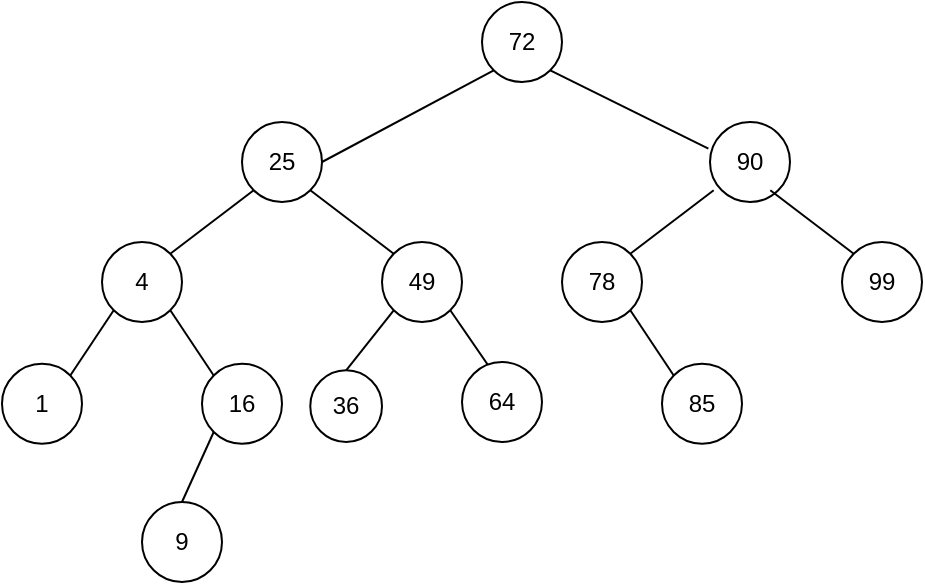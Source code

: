 <mxfile version="17.4.4" type="github">
  <diagram id="C5RBs43oDa-KdzZeNtuy" name="Page-1">
    <mxGraphModel dx="782" dy="436" grid="1" gridSize="10" guides="1" tooltips="1" connect="1" arrows="1" fold="1" page="1" pageScale="1" pageWidth="827" pageHeight="1169" math="0" shadow="0">
      <root>
        <mxCell id="WIyWlLk6GJQsqaUBKTNV-0" />
        <mxCell id="WIyWlLk6GJQsqaUBKTNV-1" parent="WIyWlLk6GJQsqaUBKTNV-0" />
        <mxCell id="HeqIuPr3Y-0YT7M4rxFN-6" style="edgeStyle=orthogonalEdgeStyle;rounded=0;orthogonalLoop=1;jettySize=auto;html=1;exitX=0;exitY=1;exitDx=0;exitDy=0;" edge="1" parent="WIyWlLk6GJQsqaUBKTNV-1" source="HeqIuPr3Y-0YT7M4rxFN-0">
          <mxGeometry relative="1" as="geometry">
            <mxPoint x="286" y="114" as="targetPoint" />
          </mxGeometry>
        </mxCell>
        <mxCell id="HeqIuPr3Y-0YT7M4rxFN-9" style="orthogonalLoop=1;jettySize=auto;html=1;exitX=1;exitY=1;exitDx=0;exitDy=0;entryX=-0.02;entryY=0.333;entryDx=0;entryDy=0;rounded=0;endArrow=none;endFill=0;strokeColor=default;entryPerimeter=0;" edge="1" parent="WIyWlLk6GJQsqaUBKTNV-1" source="HeqIuPr3Y-0YT7M4rxFN-0" target="HeqIuPr3Y-0YT7M4rxFN-33">
          <mxGeometry relative="1" as="geometry">
            <mxPoint x="400" y="160" as="targetPoint" />
          </mxGeometry>
        </mxCell>
        <mxCell id="HeqIuPr3Y-0YT7M4rxFN-0" value="72" style="ellipse;whiteSpace=wrap;html=1;aspect=fixed;" vertex="1" parent="WIyWlLk6GJQsqaUBKTNV-1">
          <mxGeometry x="280" y="80" width="40" height="40" as="geometry" />
        </mxCell>
        <mxCell id="HeqIuPr3Y-0YT7M4rxFN-3" value="25" style="ellipse;whiteSpace=wrap;html=1;aspect=fixed;" vertex="1" parent="WIyWlLk6GJQsqaUBKTNV-1">
          <mxGeometry x="160" y="140" width="40" height="40" as="geometry" />
        </mxCell>
        <mxCell id="HeqIuPr3Y-0YT7M4rxFN-7" value="" style="endArrow=none;html=1;rounded=0;exitX=1;exitY=0.5;exitDx=0;exitDy=0;entryX=0;entryY=1;entryDx=0;entryDy=0;" edge="1" parent="WIyWlLk6GJQsqaUBKTNV-1" source="HeqIuPr3Y-0YT7M4rxFN-3" target="HeqIuPr3Y-0YT7M4rxFN-0">
          <mxGeometry width="50" height="50" relative="1" as="geometry">
            <mxPoint x="380" y="230" as="sourcePoint" />
            <mxPoint x="430" y="180" as="targetPoint" />
          </mxGeometry>
        </mxCell>
        <mxCell id="HeqIuPr3Y-0YT7M4rxFN-13" style="edgeStyle=orthogonalEdgeStyle;rounded=0;orthogonalLoop=1;jettySize=auto;html=1;exitX=0;exitY=1;exitDx=0;exitDy=0;" edge="1" parent="WIyWlLk6GJQsqaUBKTNV-1">
          <mxGeometry relative="1" as="geometry">
            <mxPoint x="166" y="174" as="targetPoint" />
            <mxPoint x="165.858" y="174.142" as="sourcePoint" />
          </mxGeometry>
        </mxCell>
        <mxCell id="HeqIuPr3Y-0YT7M4rxFN-14" style="orthogonalLoop=1;jettySize=auto;html=1;exitX=1;exitY=1;exitDx=0;exitDy=0;entryX=0;entryY=0;entryDx=0;entryDy=0;rounded=0;endArrow=none;endFill=0;strokeColor=default;" edge="1" parent="WIyWlLk6GJQsqaUBKTNV-1" target="HeqIuPr3Y-0YT7M4rxFN-18">
          <mxGeometry relative="1" as="geometry">
            <mxPoint x="194.142" y="174.142" as="sourcePoint" />
          </mxGeometry>
        </mxCell>
        <mxCell id="HeqIuPr3Y-0YT7M4rxFN-16" value="4" style="ellipse;whiteSpace=wrap;html=1;aspect=fixed;" vertex="1" parent="WIyWlLk6GJQsqaUBKTNV-1">
          <mxGeometry x="90" y="200" width="40" height="40" as="geometry" />
        </mxCell>
        <mxCell id="HeqIuPr3Y-0YT7M4rxFN-17" value="" style="endArrow=none;html=1;rounded=0;exitX=1;exitY=0;exitDx=0;exitDy=0;entryX=0;entryY=1;entryDx=0;entryDy=0;" edge="1" parent="WIyWlLk6GJQsqaUBKTNV-1" source="HeqIuPr3Y-0YT7M4rxFN-16">
          <mxGeometry width="50" height="50" relative="1" as="geometry">
            <mxPoint x="260" y="290" as="sourcePoint" />
            <mxPoint x="165.858" y="174.142" as="targetPoint" />
          </mxGeometry>
        </mxCell>
        <mxCell id="HeqIuPr3Y-0YT7M4rxFN-18" value="49" style="ellipse;whiteSpace=wrap;html=1;aspect=fixed;" vertex="1" parent="WIyWlLk6GJQsqaUBKTNV-1">
          <mxGeometry x="230" y="200" width="40" height="40" as="geometry" />
        </mxCell>
        <mxCell id="HeqIuPr3Y-0YT7M4rxFN-19" style="orthogonalLoop=1;jettySize=auto;html=1;entryX=0;entryY=0;entryDx=0;entryDy=0;rounded=0;endArrow=none;endFill=0;strokeColor=default;exitX=1;exitY=1;exitDx=0;exitDy=0;" edge="1" parent="WIyWlLk6GJQsqaUBKTNV-1" target="HeqIuPr3Y-0YT7M4rxFN-22" source="HeqIuPr3Y-0YT7M4rxFN-16">
          <mxGeometry relative="1" as="geometry">
            <mxPoint x="124" y="230" as="sourcePoint" />
          </mxGeometry>
        </mxCell>
        <mxCell id="HeqIuPr3Y-0YT7M4rxFN-20" value="1" style="ellipse;whiteSpace=wrap;html=1;aspect=fixed;" vertex="1" parent="WIyWlLk6GJQsqaUBKTNV-1">
          <mxGeometry x="40" y="260.86" width="40" height="40" as="geometry" />
        </mxCell>
        <mxCell id="HeqIuPr3Y-0YT7M4rxFN-21" value="" style="endArrow=none;html=1;rounded=0;exitX=1;exitY=0;exitDx=0;exitDy=0;entryX=0;entryY=1;entryDx=0;entryDy=0;" edge="1" parent="WIyWlLk6GJQsqaUBKTNV-1" source="HeqIuPr3Y-0YT7M4rxFN-20" target="HeqIuPr3Y-0YT7M4rxFN-16">
          <mxGeometry width="50" height="50" relative="1" as="geometry">
            <mxPoint x="190" y="345.86" as="sourcePoint" />
            <mxPoint x="95.858" y="230.002" as="targetPoint" />
          </mxGeometry>
        </mxCell>
        <mxCell id="HeqIuPr3Y-0YT7M4rxFN-22" value="16" style="ellipse;whiteSpace=wrap;html=1;aspect=fixed;" vertex="1" parent="WIyWlLk6GJQsqaUBKTNV-1">
          <mxGeometry x="140" y="260.86" width="40" height="40" as="geometry" />
        </mxCell>
        <mxCell id="HeqIuPr3Y-0YT7M4rxFN-25" value="9" style="ellipse;whiteSpace=wrap;html=1;aspect=fixed;" vertex="1" parent="WIyWlLk6GJQsqaUBKTNV-1">
          <mxGeometry x="110" y="330" width="40" height="40" as="geometry" />
        </mxCell>
        <mxCell id="HeqIuPr3Y-0YT7M4rxFN-26" value="" style="endArrow=none;html=1;rounded=0;exitX=0.5;exitY=0;exitDx=0;exitDy=0;entryX=0;entryY=1;entryDx=0;entryDy=0;" edge="1" parent="WIyWlLk6GJQsqaUBKTNV-1" source="HeqIuPr3Y-0YT7M4rxFN-25" target="HeqIuPr3Y-0YT7M4rxFN-22">
          <mxGeometry width="50" height="50" relative="1" as="geometry">
            <mxPoint x="170" y="421.72" as="sourcePoint" />
            <mxPoint x="80" y="310" as="targetPoint" />
          </mxGeometry>
        </mxCell>
        <mxCell id="HeqIuPr3Y-0YT7M4rxFN-29" style="orthogonalLoop=1;jettySize=auto;html=1;entryX=0.333;entryY=0.05;entryDx=0;entryDy=0;rounded=0;endArrow=none;endFill=0;strokeColor=default;exitX=1;exitY=1;exitDx=0;exitDy=0;entryPerimeter=0;" edge="1" parent="WIyWlLk6GJQsqaUBKTNV-1" target="HeqIuPr3Y-0YT7M4rxFN-32" source="HeqIuPr3Y-0YT7M4rxFN-18">
          <mxGeometry relative="1" as="geometry">
            <mxPoint x="270" y="230" as="sourcePoint" />
          </mxGeometry>
        </mxCell>
        <mxCell id="HeqIuPr3Y-0YT7M4rxFN-30" value="36" style="ellipse;whiteSpace=wrap;html=1;aspect=fixed;direction=south;" vertex="1" parent="WIyWlLk6GJQsqaUBKTNV-1">
          <mxGeometry x="194.14" y="264.14" width="35.86" height="35.86" as="geometry" />
        </mxCell>
        <mxCell id="HeqIuPr3Y-0YT7M4rxFN-31" value="" style="endArrow=none;html=1;rounded=0;exitX=0;exitY=0.5;exitDx=0;exitDy=0;entryX=0;entryY=1;entryDx=0;entryDy=0;" edge="1" parent="WIyWlLk6GJQsqaUBKTNV-1" source="HeqIuPr3Y-0YT7M4rxFN-30" target="HeqIuPr3Y-0YT7M4rxFN-18">
          <mxGeometry width="50" height="50" relative="1" as="geometry">
            <mxPoint x="330" y="345.86" as="sourcePoint" />
            <mxPoint x="235.858" y="234.142" as="targetPoint" />
          </mxGeometry>
        </mxCell>
        <mxCell id="HeqIuPr3Y-0YT7M4rxFN-32" value="64" style="ellipse;whiteSpace=wrap;html=1;aspect=fixed;" vertex="1" parent="WIyWlLk6GJQsqaUBKTNV-1">
          <mxGeometry x="270" y="260" width="40" height="40" as="geometry" />
        </mxCell>
        <mxCell id="HeqIuPr3Y-0YT7M4rxFN-33" value="90" style="ellipse;whiteSpace=wrap;html=1;aspect=fixed;" vertex="1" parent="WIyWlLk6GJQsqaUBKTNV-1">
          <mxGeometry x="394" y="140" width="40" height="40" as="geometry" />
        </mxCell>
        <mxCell id="HeqIuPr3Y-0YT7M4rxFN-34" style="edgeStyle=orthogonalEdgeStyle;rounded=0;orthogonalLoop=1;jettySize=auto;html=1;exitX=0;exitY=1;exitDx=0;exitDy=0;" edge="1" parent="WIyWlLk6GJQsqaUBKTNV-1">
          <mxGeometry relative="1" as="geometry">
            <mxPoint x="396" y="174" as="targetPoint" />
            <mxPoint x="395.858" y="174.142" as="sourcePoint" />
          </mxGeometry>
        </mxCell>
        <mxCell id="HeqIuPr3Y-0YT7M4rxFN-35" style="orthogonalLoop=1;jettySize=auto;html=1;exitX=1;exitY=1;exitDx=0;exitDy=0;entryX=0;entryY=0;entryDx=0;entryDy=0;rounded=0;endArrow=none;endFill=0;strokeColor=default;" edge="1" parent="WIyWlLk6GJQsqaUBKTNV-1" target="HeqIuPr3Y-0YT7M4rxFN-38">
          <mxGeometry relative="1" as="geometry">
            <mxPoint x="424.142" y="174.142" as="sourcePoint" />
          </mxGeometry>
        </mxCell>
        <mxCell id="HeqIuPr3Y-0YT7M4rxFN-36" value="78" style="ellipse;whiteSpace=wrap;html=1;aspect=fixed;" vertex="1" parent="WIyWlLk6GJQsqaUBKTNV-1">
          <mxGeometry x="320" y="200" width="40" height="40" as="geometry" />
        </mxCell>
        <mxCell id="HeqIuPr3Y-0YT7M4rxFN-37" value="" style="endArrow=none;html=1;rounded=0;exitX=1;exitY=0;exitDx=0;exitDy=0;entryX=0;entryY=1;entryDx=0;entryDy=0;" edge="1" parent="WIyWlLk6GJQsqaUBKTNV-1" source="HeqIuPr3Y-0YT7M4rxFN-36">
          <mxGeometry width="50" height="50" relative="1" as="geometry">
            <mxPoint x="490" y="290" as="sourcePoint" />
            <mxPoint x="395.858" y="174.142" as="targetPoint" />
          </mxGeometry>
        </mxCell>
        <mxCell id="HeqIuPr3Y-0YT7M4rxFN-38" value="99" style="ellipse;whiteSpace=wrap;html=1;aspect=fixed;" vertex="1" parent="WIyWlLk6GJQsqaUBKTNV-1">
          <mxGeometry x="460" y="200" width="40" height="40" as="geometry" />
        </mxCell>
        <mxCell id="HeqIuPr3Y-0YT7M4rxFN-39" style="orthogonalLoop=1;jettySize=auto;html=1;entryX=0;entryY=0;entryDx=0;entryDy=0;rounded=0;endArrow=none;endFill=0;strokeColor=default;exitX=1;exitY=1;exitDx=0;exitDy=0;" edge="1" parent="WIyWlLk6GJQsqaUBKTNV-1" source="HeqIuPr3Y-0YT7M4rxFN-36" target="HeqIuPr3Y-0YT7M4rxFN-42">
          <mxGeometry relative="1" as="geometry">
            <mxPoint x="354" y="230" as="sourcePoint" />
          </mxGeometry>
        </mxCell>
        <mxCell id="HeqIuPr3Y-0YT7M4rxFN-42" value="85" style="ellipse;whiteSpace=wrap;html=1;aspect=fixed;" vertex="1" parent="WIyWlLk6GJQsqaUBKTNV-1">
          <mxGeometry x="370" y="260.86" width="40" height="40" as="geometry" />
        </mxCell>
      </root>
    </mxGraphModel>
  </diagram>
</mxfile>
